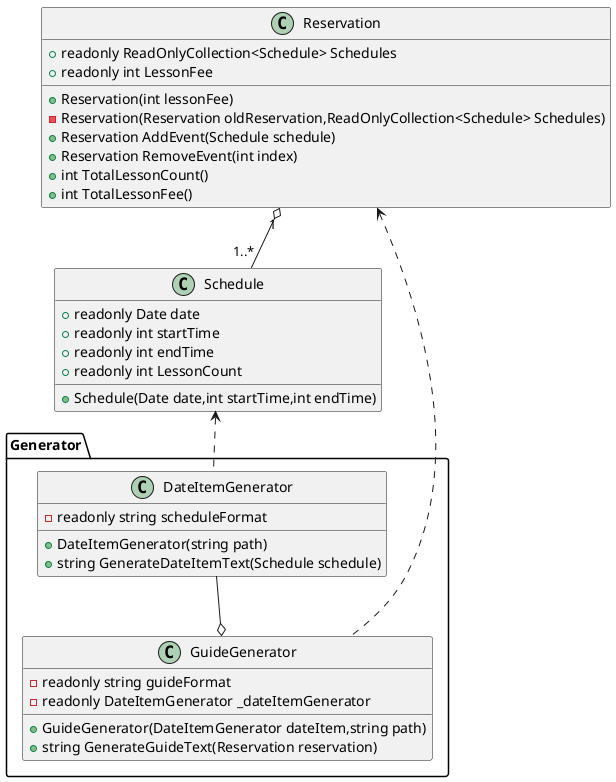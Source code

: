 @startuml AutoGeneratorSchoolMessageGenerator

'基底クラスたち

'ロジックイベントクラス
class Schedule{
    +readonly Date date
    +readonly int startTime
    +readonly int endTime
    +readonly int LessonCount

    +Schedule(Date date,int startTime,int endTime)
}

'ロジック予約クラス
class Reservation{
    +readonly ReadOnlyCollection<Schedule> Schedules
    +readonly int LessonFee

    +Reservation(int lessonFee)
    -Reservation(Reservation oldReservation,ReadOnlyCollection<Schedule> Schedules)
    +Reservation AddEvent(Schedule schedule)
    +Reservation RemoveEvent(int index)
    +int TotalLessonCount()
    +int TotalLessonFee()
}



'文章を生成するためのクラス
package Generator{
    '文章全体を生成するクラス
    class GuideGenerator{
        -readonly string guideFormat
        -readonly DateItemGenerator _dateItemGenerator

        +GuideGenerator(DateItemGenerator dateItem,string path)
        +string GenerateGuideText(Reservation reservation)
    }

    'コマごとの項目を生成するクラス
    class DateItemGenerator{
        -readonly string scheduleFormat

        +DateItemGenerator(string path)
        +string GenerateDateItemText(Schedule schedule)
    }
}



Reservation "1" o-- "1..*" Schedule

Schedule <.. DateItemGenerator

Reservation <.. GuideGenerator

DateItemGenerator --o GuideGenerator

@enduml